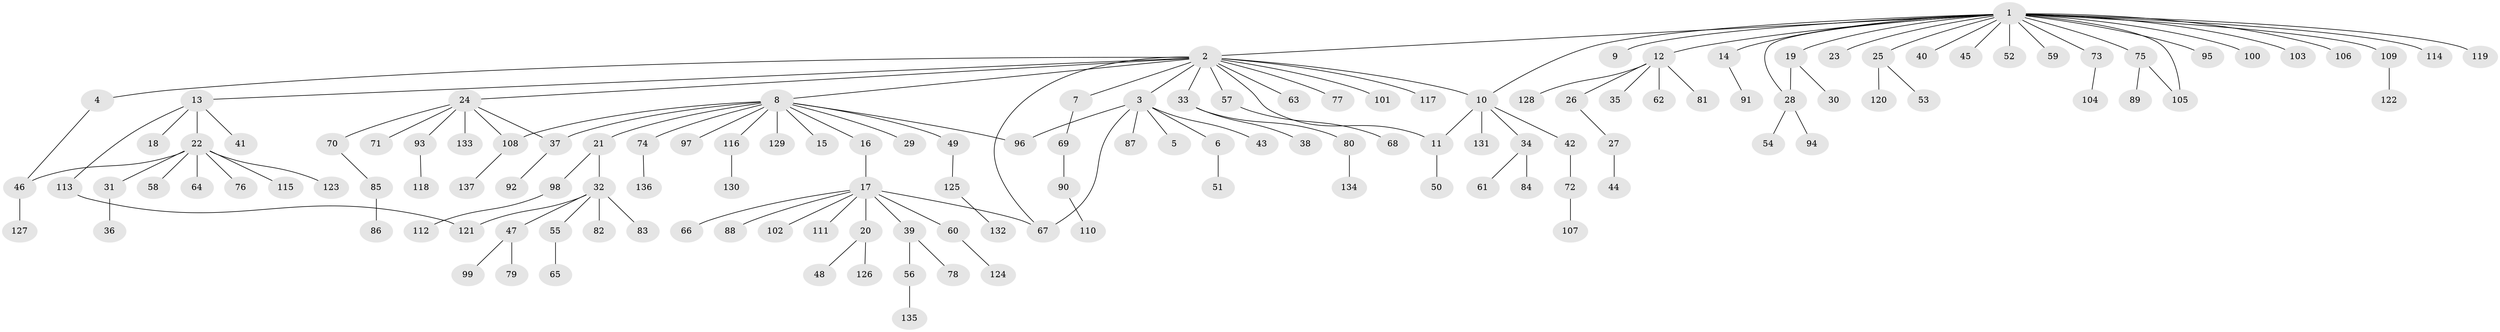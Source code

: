// coarse degree distribution, {22: 0.014084507042253521, 12: 0.014084507042253521, 3: 0.056338028169014086, 2: 0.30985915492957744, 1: 0.5070422535211268, 9: 0.014084507042253521, 5: 0.04225352112676056, 4: 0.04225352112676056}
// Generated by graph-tools (version 1.1) at 2025/50/03/04/25 22:50:17]
// undirected, 137 vertices, 147 edges
graph export_dot {
  node [color=gray90,style=filled];
  1;
  2;
  3;
  4;
  5;
  6;
  7;
  8;
  9;
  10;
  11;
  12;
  13;
  14;
  15;
  16;
  17;
  18;
  19;
  20;
  21;
  22;
  23;
  24;
  25;
  26;
  27;
  28;
  29;
  30;
  31;
  32;
  33;
  34;
  35;
  36;
  37;
  38;
  39;
  40;
  41;
  42;
  43;
  44;
  45;
  46;
  47;
  48;
  49;
  50;
  51;
  52;
  53;
  54;
  55;
  56;
  57;
  58;
  59;
  60;
  61;
  62;
  63;
  64;
  65;
  66;
  67;
  68;
  69;
  70;
  71;
  72;
  73;
  74;
  75;
  76;
  77;
  78;
  79;
  80;
  81;
  82;
  83;
  84;
  85;
  86;
  87;
  88;
  89;
  90;
  91;
  92;
  93;
  94;
  95;
  96;
  97;
  98;
  99;
  100;
  101;
  102;
  103;
  104;
  105;
  106;
  107;
  108;
  109;
  110;
  111;
  112;
  113;
  114;
  115;
  116;
  117;
  118;
  119;
  120;
  121;
  122;
  123;
  124;
  125;
  126;
  127;
  128;
  129;
  130;
  131;
  132;
  133;
  134;
  135;
  136;
  137;
  1 -- 2;
  1 -- 9;
  1 -- 10;
  1 -- 12;
  1 -- 14;
  1 -- 19;
  1 -- 23;
  1 -- 25;
  1 -- 28;
  1 -- 40;
  1 -- 45;
  1 -- 52;
  1 -- 59;
  1 -- 73;
  1 -- 75;
  1 -- 95;
  1 -- 100;
  1 -- 103;
  1 -- 105;
  1 -- 106;
  1 -- 109;
  1 -- 114;
  1 -- 119;
  2 -- 3;
  2 -- 4;
  2 -- 7;
  2 -- 8;
  2 -- 10;
  2 -- 11;
  2 -- 13;
  2 -- 24;
  2 -- 33;
  2 -- 57;
  2 -- 63;
  2 -- 67;
  2 -- 77;
  2 -- 101;
  2 -- 117;
  3 -- 5;
  3 -- 6;
  3 -- 43;
  3 -- 67;
  3 -- 87;
  3 -- 96;
  4 -- 46;
  6 -- 51;
  7 -- 69;
  8 -- 15;
  8 -- 16;
  8 -- 21;
  8 -- 29;
  8 -- 37;
  8 -- 49;
  8 -- 74;
  8 -- 96;
  8 -- 97;
  8 -- 108;
  8 -- 116;
  8 -- 129;
  10 -- 11;
  10 -- 34;
  10 -- 42;
  10 -- 131;
  11 -- 50;
  12 -- 26;
  12 -- 35;
  12 -- 62;
  12 -- 81;
  12 -- 128;
  13 -- 18;
  13 -- 22;
  13 -- 41;
  13 -- 113;
  14 -- 91;
  16 -- 17;
  17 -- 20;
  17 -- 39;
  17 -- 60;
  17 -- 66;
  17 -- 67;
  17 -- 88;
  17 -- 102;
  17 -- 111;
  19 -- 28;
  19 -- 30;
  20 -- 48;
  20 -- 126;
  21 -- 32;
  21 -- 98;
  22 -- 31;
  22 -- 46;
  22 -- 58;
  22 -- 64;
  22 -- 76;
  22 -- 115;
  22 -- 123;
  24 -- 37;
  24 -- 70;
  24 -- 71;
  24 -- 93;
  24 -- 108;
  24 -- 133;
  25 -- 53;
  25 -- 120;
  26 -- 27;
  27 -- 44;
  28 -- 54;
  28 -- 94;
  31 -- 36;
  32 -- 47;
  32 -- 55;
  32 -- 82;
  32 -- 83;
  32 -- 121;
  33 -- 38;
  33 -- 80;
  34 -- 61;
  34 -- 84;
  37 -- 92;
  39 -- 56;
  39 -- 78;
  42 -- 72;
  46 -- 127;
  47 -- 79;
  47 -- 99;
  49 -- 125;
  55 -- 65;
  56 -- 135;
  57 -- 68;
  60 -- 124;
  69 -- 90;
  70 -- 85;
  72 -- 107;
  73 -- 104;
  74 -- 136;
  75 -- 89;
  75 -- 105;
  80 -- 134;
  85 -- 86;
  90 -- 110;
  93 -- 118;
  98 -- 112;
  108 -- 137;
  109 -- 122;
  113 -- 121;
  116 -- 130;
  125 -- 132;
}
